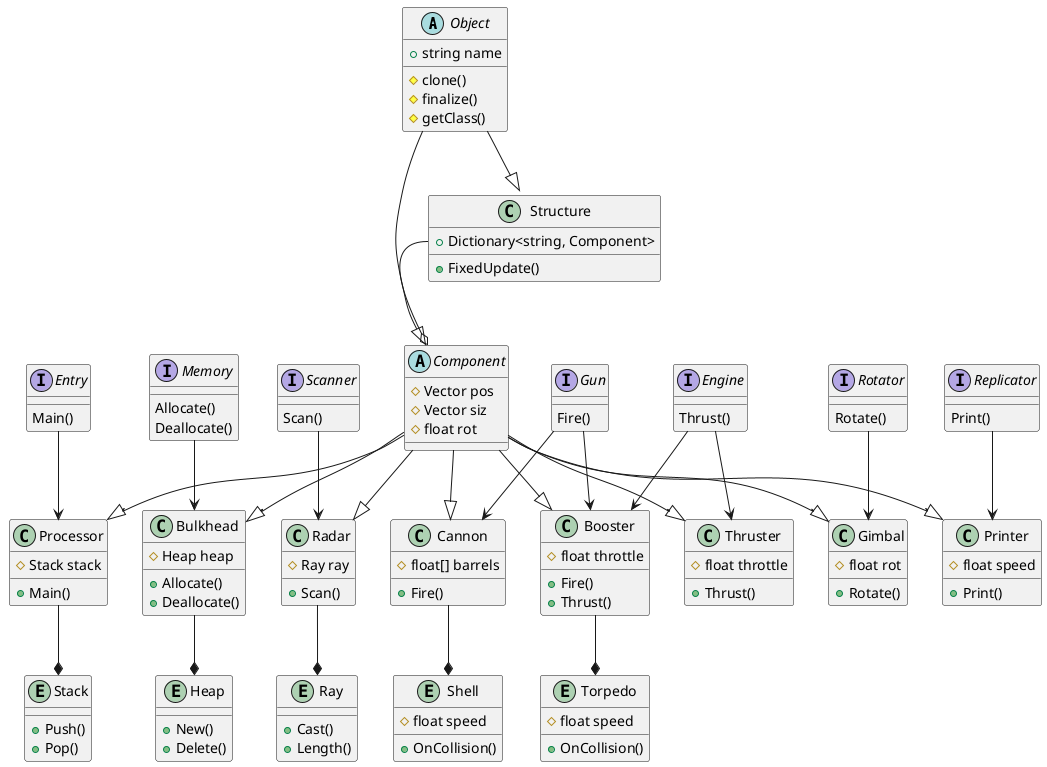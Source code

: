 @startuml


abstract class Object {
+string name
#clone()
#finalize()
#getClass()
}

class Structure {
+Dictionary<string, Component>
+FixedUpdate()
}

abstract class Component {
#Vector pos
#Vector siz
#float rot
}

interface Entry {
Main()
}

class Processor {
#Stack stack
+Main()
}

entity Stack{
+Push()
+Pop()
}

interface Memory {
Allocate()
Deallocate()
}

class Bulkhead {
#Heap heap
+Allocate()
+Deallocate()
}

entity Heap {
+New()
+Delete()
}


interface Scanner {
Scan()
}

class Radar {
#Ray ray
+Scan()
}

entity Ray {
+Cast()
+Length()
}

interface Gun {
Fire()
}

class Cannon {
#float[] barrels
+Fire()
}

entity Shell {
#float speed
+OnCollision()
}


interface Engine {
Thrust()
}

class Booster {
#float throttle
+ Fire()
+ Thrust()
}

entity Torpedo{
#float speed
+OnCollision()
}

class Thruster {
#float throttle
+Thrust()
}

interface Rotator {
Rotate()
}

class Gimbal {
#float rot
+Rotate()
}

interface Replicator {
Print()
}

class Printer {
#float speed
+Print()
}

Structure::Dictionary --o Component
Object --|> Component
Object --|> Structure
Engine --> Booster
Engine --> Thruster
Component --|> Booster
Component --|> Thruster
Component --|> Bulkhead
Memory --> Bulkhead
Bulkhead --* Heap
Rotator --> Gimbal
Component --|> Gimbal
Component --|> Processor
Entry --> Processor
Processor --* Stack
Scanner --> Radar
Component --|> Radar
Radar --* Ray
Gun --> Cannon
Gun --> Booster
Component --|> Cannon
Cannon --* Shell
Booster --* Torpedo
Replicator --> Printer
Component --|> Printer
@enduml

